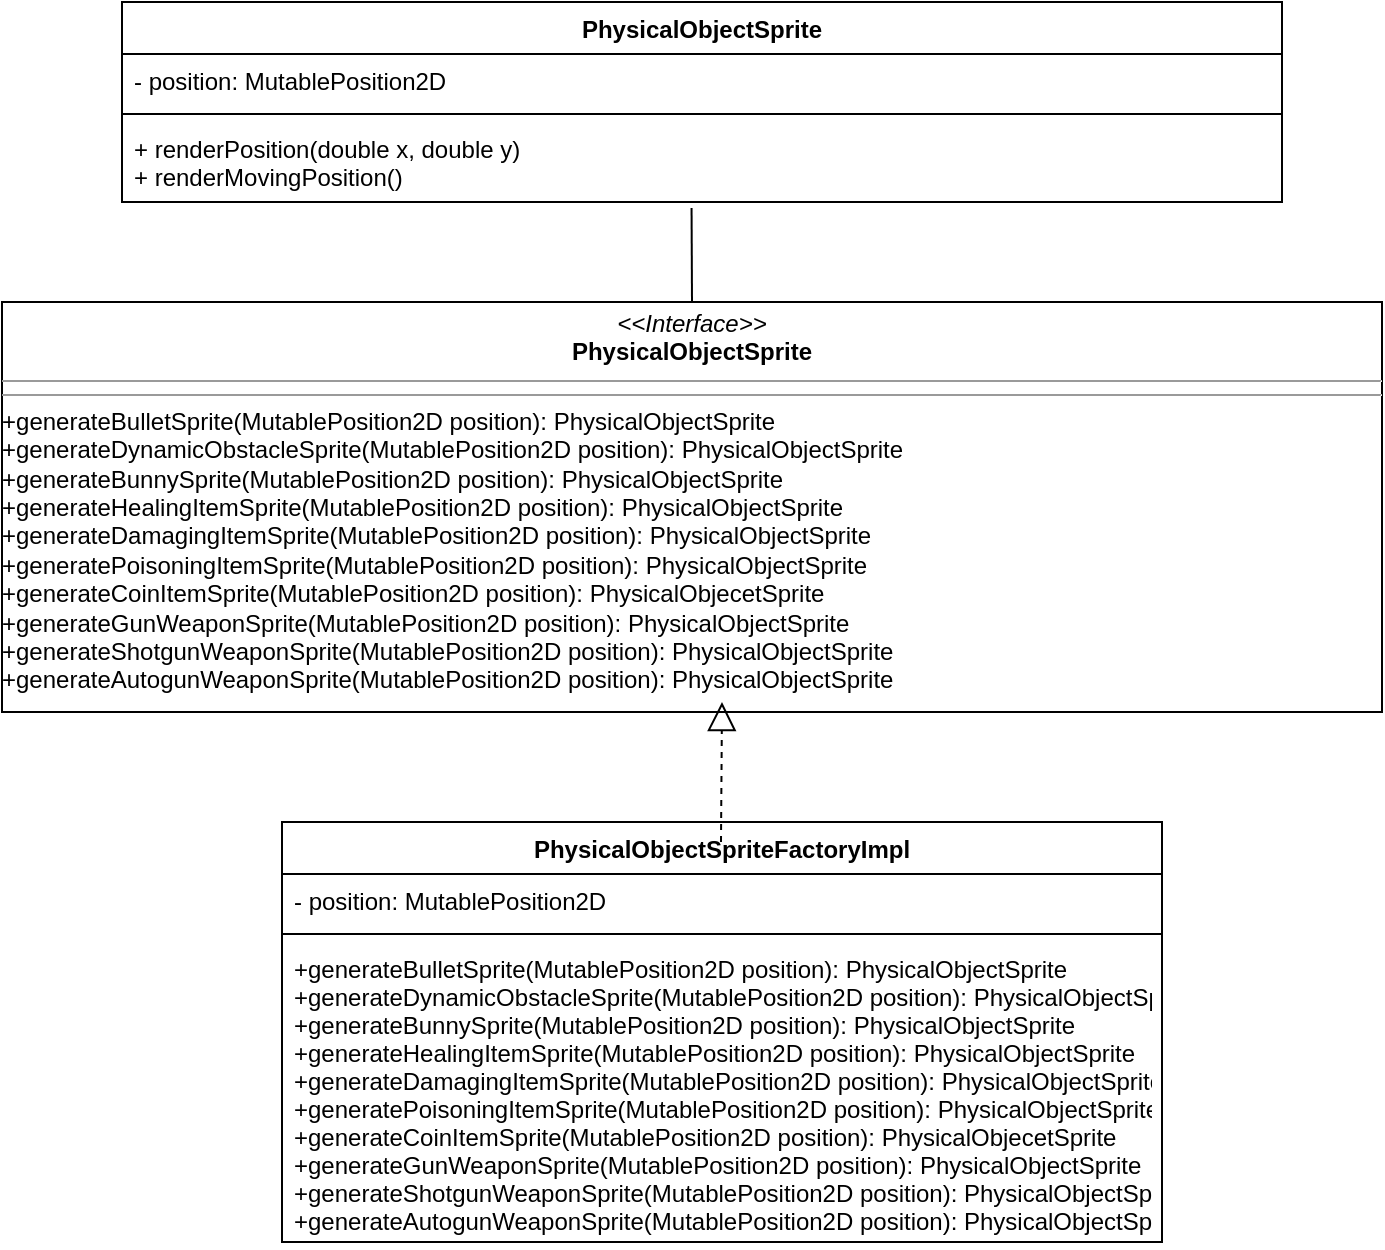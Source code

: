 <mxfile version="16.5.1" type="device"><diagram id="uJJY5Ia_RjqDIFhc4opp" name="Pagina-1"><mxGraphModel dx="1342" dy="857" grid="1" gridSize="10" guides="1" tooltips="1" connect="1" arrows="1" fold="1" page="1" pageScale="1" pageWidth="827" pageHeight="1169" math="0" shadow="0"><root><mxCell id="0"/><mxCell id="1" parent="0"/><mxCell id="BgdHhkiKI9YQJjJsD39i-1" value="PhysicalObjectSprite" style="swimlane;fontStyle=1;align=center;verticalAlign=top;childLayout=stackLayout;horizontal=1;startSize=26;horizontalStack=0;resizeParent=1;resizeParentMax=0;resizeLast=0;collapsible=1;marginBottom=0;" vertex="1" parent="1"><mxGeometry x="260" y="190" width="580" height="100" as="geometry"/></mxCell><mxCell id="BgdHhkiKI9YQJjJsD39i-2" value="- position: MutablePosition2D" style="text;strokeColor=none;fillColor=none;align=left;verticalAlign=top;spacingLeft=4;spacingRight=4;overflow=hidden;rotatable=0;points=[[0,0.5],[1,0.5]];portConstraint=eastwest;" vertex="1" parent="BgdHhkiKI9YQJjJsD39i-1"><mxGeometry y="26" width="580" height="26" as="geometry"/></mxCell><mxCell id="BgdHhkiKI9YQJjJsD39i-3" value="" style="line;strokeWidth=1;fillColor=none;align=left;verticalAlign=middle;spacingTop=-1;spacingLeft=3;spacingRight=3;rotatable=0;labelPosition=right;points=[];portConstraint=eastwest;" vertex="1" parent="BgdHhkiKI9YQJjJsD39i-1"><mxGeometry y="52" width="580" height="8" as="geometry"/></mxCell><mxCell id="BgdHhkiKI9YQJjJsD39i-4" value="+ renderPosition(double x, double y)&#10;+ renderMovingPosition()" style="text;strokeColor=none;fillColor=none;align=left;verticalAlign=top;spacingLeft=4;spacingRight=4;overflow=hidden;rotatable=0;points=[[0,0.5],[1,0.5]];portConstraint=eastwest;" vertex="1" parent="BgdHhkiKI9YQJjJsD39i-1"><mxGeometry y="60" width="580" height="40" as="geometry"/></mxCell><mxCell id="BgdHhkiKI9YQJjJsD39i-6" value="PhysicalObjectSpriteFactoryImpl" style="swimlane;fontStyle=1;align=center;verticalAlign=top;childLayout=stackLayout;horizontal=1;startSize=26;horizontalStack=0;resizeParent=1;resizeParentMax=0;resizeLast=0;collapsible=1;marginBottom=0;" vertex="1" parent="1"><mxGeometry x="340" y="600" width="440" height="210" as="geometry"/></mxCell><mxCell id="BgdHhkiKI9YQJjJsD39i-7" value="- position: MutablePosition2D" style="text;strokeColor=none;fillColor=none;align=left;verticalAlign=top;spacingLeft=4;spacingRight=4;overflow=hidden;rotatable=0;points=[[0,0.5],[1,0.5]];portConstraint=eastwest;" vertex="1" parent="BgdHhkiKI9YQJjJsD39i-6"><mxGeometry y="26" width="440" height="26" as="geometry"/></mxCell><mxCell id="BgdHhkiKI9YQJjJsD39i-8" value="" style="line;strokeWidth=1;fillColor=none;align=left;verticalAlign=middle;spacingTop=-1;spacingLeft=3;spacingRight=3;rotatable=0;labelPosition=right;points=[];portConstraint=eastwest;" vertex="1" parent="BgdHhkiKI9YQJjJsD39i-6"><mxGeometry y="52" width="440" height="8" as="geometry"/></mxCell><mxCell id="BgdHhkiKI9YQJjJsD39i-9" value="+generateBulletSprite(MutablePosition2D position): PhysicalObjectSprite &#10;+generateDynamicObstacleSprite(MutablePosition2D position): PhysicalObjectSprite&#10;+generateBunnySprite(MutablePosition2D position): PhysicalObjectSprite&#10;+generateHealingItemSprite(MutablePosition2D position): PhysicalObjectSprite&#10;+generateDamagingItemSprite(MutablePosition2D position): PhysicalObjectSprite&#10;+generatePoisoningItemSprite(MutablePosition2D position): PhysicalObjectSprite&#10;+generateCoinItemSprite(MutablePosition2D position): PhysicalObjecetSprite&#10;+generateGunWeaponSprite(MutablePosition2D position): PhysicalObjectSprite&#10;+generateShotgunWeaponSprite(MutablePosition2D position): PhysicalObjectSprite&#10;+generateAutogunWeaponSprite(MutablePosition2D position): PhysicalObjectSprite" style="text;strokeColor=none;fillColor=none;align=left;verticalAlign=top;spacingLeft=4;spacingRight=4;overflow=hidden;rotatable=0;points=[[0,0.5],[1,0.5]];portConstraint=eastwest;" vertex="1" parent="BgdHhkiKI9YQJjJsD39i-6"><mxGeometry y="60" width="440" height="150" as="geometry"/></mxCell><mxCell id="BgdHhkiKI9YQJjJsD39i-11" value="&lt;p style=&quot;margin: 0px ; margin-top: 4px ; text-align: center&quot;&gt;&lt;i&gt;&amp;lt;&amp;lt;Interface&amp;gt;&amp;gt;&lt;/i&gt;&lt;br&gt;&lt;b&gt;PhysicalObjectSprite&lt;/b&gt;&lt;/p&gt;&lt;hr size=&quot;1&quot;&gt;&lt;hr size=&quot;1&quot;&gt;+&lt;span&gt;generateBulletSprite(MutablePosition2D position):&amp;nbsp;&lt;/span&gt;PhysicalObjectSprite&amp;nbsp;&lt;div&gt;+generateDynamicObstacleSprite(MutablePosition2D position): PhysicalObjectSprite&lt;/div&gt;&lt;div&gt;+generateBunnySprite(MutablePosition2D position): PhysicalObjectSprite&lt;/div&gt;&lt;div&gt;+generateHealingItemSprite(MutablePosition2D position): PhysicalObjectSprite&lt;/div&gt;&lt;div&gt;+generateDamagingItemSprite(MutablePosition2D position): PhysicalObjectSprite&lt;/div&gt;&lt;div&gt;+generatePoisoningItemSprite(MutablePosition2D position): PhysicalObjectSprite&lt;/div&gt;&lt;div&gt;+generateCoinItemSprite(MutablePosition2D position): PhysicalObjecetSprite&lt;/div&gt;&lt;div&gt;+generateGunWeaponSprite(MutablePosition2D position): PhysicalObjectSprite&lt;/div&gt;&lt;div&gt;+generateShotgunWeaponSprite(MutablePosition2D position): PhysicalObjectSprite&lt;/div&gt;&lt;div&gt;+generateAutogunWeaponSprite(MutablePosition2D position): PhysicalObjectSprite&lt;/div&gt;&lt;p style=&quot;margin: 0px ; margin-left: 4px&quot;&gt;&lt;/p&gt;" style="verticalAlign=top;align=left;overflow=fill;fontSize=12;fontFamily=Helvetica;html=1;" vertex="1" parent="1"><mxGeometry x="200" y="340" width="690" height="205" as="geometry"/></mxCell><mxCell id="BgdHhkiKI9YQJjJsD39i-13" value="" style="endArrow=none;html=1;rounded=0;entryX=0.491;entryY=1.075;entryDx=0;entryDy=0;entryPerimeter=0;exitX=0.5;exitY=0;exitDx=0;exitDy=0;" edge="1" parent="1" source="BgdHhkiKI9YQJjJsD39i-11" target="BgdHhkiKI9YQJjJsD39i-4"><mxGeometry width="50" height="50" relative="1" as="geometry"><mxPoint x="470" y="330" as="sourcePoint"/><mxPoint x="520" y="280" as="targetPoint"/></mxGeometry></mxCell><mxCell id="BgdHhkiKI9YQJjJsD39i-15" value="" style="endArrow=block;dashed=1;endFill=0;endSize=12;html=1;rounded=0;" edge="1" parent="1"><mxGeometry width="160" relative="1" as="geometry"><mxPoint x="559.5" y="610" as="sourcePoint"/><mxPoint x="560" y="540" as="targetPoint"/></mxGeometry></mxCell></root></mxGraphModel></diagram></mxfile>